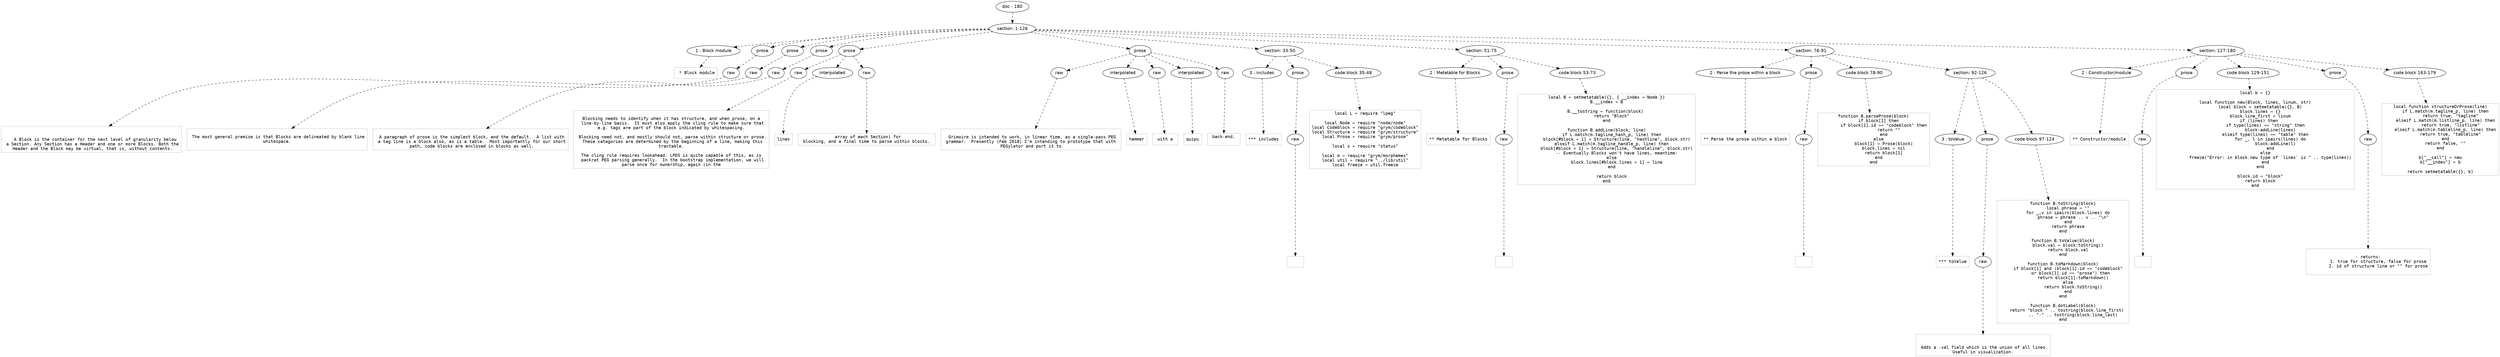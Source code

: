 digraph hierarchy {

node [fontname=Helvetica]
edge [style=dashed]

doc_0 [label="doc - 180"]


doc_0 -> { section_1}
{rank=same; section_1}

section_1 [label="section: 1-126"]


section_1 -> { header_2 prose_3 prose_4 prose_5 prose_6 prose_7 section_8 section_9 section_10 section_11}
{rank=same; header_2 prose_3 prose_4 prose_5 prose_6 prose_7 section_8 section_9 section_10 section_11}

header_2 [label="1 : Block module"]

prose_3 [label="prose"]

prose_4 [label="prose"]

prose_5 [label="prose"]

prose_6 [label="prose"]

prose_7 [label="prose"]

section_8 [label="section: 33-50"]

section_9 [label="section: 51-75"]

section_10 [label="section: 76-91"]

section_11 [label="section: 127-180"]


header_2 -> leaf_12
leaf_12  [color=Gray,shape=rectangle,fontname=Inconsolata,label=" * Block module"]
prose_3 -> { raw_13}
{rank=same; raw_13}

raw_13 [label="raw"]


raw_13 -> leaf_14
leaf_14  [color=Gray,shape=rectangle,fontname=Inconsolata,label="

   A Block is the container for the next level of granularity below
 a Section. Any Section has a Header and one or more Blocks. Both the
 Header and the Block may be virtual, that is, without contents.
"]
prose_4 -> { raw_15}
{rank=same; raw_15}

raw_15 [label="raw"]


raw_15 -> leaf_16
leaf_16  [color=Gray,shape=rectangle,fontname=Inconsolata,label="
 The most general premise is that Blocks are delineated by blank line
 whitespace. 

"]
prose_5 -> { raw_17}
{rank=same; raw_17}

raw_17 [label="raw"]


raw_17 -> leaf_18
leaf_18  [color=Gray,shape=rectangle,fontname=Inconsolata,label="
 A paragraph of prose is the simplest block, and the default.  A list with
 a tag line is a block also, as is a table.  Most importantly for our short
 path, code blocks are enclosed in blocks as well.
"]
prose_6 -> { raw_19 interpolated_20 raw_21}
{rank=same; raw_19 interpolated_20 raw_21}

raw_19 [label="raw"]

interpolated_20 [label="interpolated"]

raw_21 [label="raw"]


raw_19 -> leaf_22
leaf_22  [color=Gray,shape=rectangle,fontname=Inconsolata,label="
 Blocking needs to identify when it has structure, and when prose, on a 
 line-by-line basis.  It must also apply the cling rule to make sure that
 e.g. tags are part of the block indicated by whitespacing. 
 
 Blocking need not, and mostly should not, parse within structure or prose.
 These categories are determined by the beginning of a line, making this
 tractable. 
 
 The cling rule requires lookahead. LPEG is quite capable of this, as is 
 packrat PEG parsing generally.  In the bootstrap implementation, we will
 parse once for ownership, again (in the "]
interpolated_20 -> leaf_23
leaf_23  [color=Gray,shape=rectangle,fontname=Inconsolata,label="lines"]
raw_21 -> leaf_24
leaf_24  [color=Gray,shape=rectangle,fontname=Inconsolata,label=" array of each Section) for
 blocking, and a final time to parse within blocks. 
"]
prose_7 -> { raw_25 interpolated_26 raw_27 interpolated_28 raw_29}
{rank=same; raw_25 interpolated_26 raw_27 interpolated_28 raw_29}

raw_25 [label="raw"]

interpolated_26 [label="interpolated"]

raw_27 [label="raw"]

interpolated_28 [label="interpolated"]

raw_29 [label="raw"]


raw_25 -> leaf_30
leaf_30  [color=Gray,shape=rectangle,fontname=Inconsolata,label="
 Grimoire is intended to work, in linear time, as a single-pass PEG
 grammar.  Presently (Feb 2018) I'm intending to prototype that with 
 PEGylator and port it to "]
interpolated_26 -> leaf_31
leaf_31  [color=Gray,shape=rectangle,fontname=Inconsolata,label="hammer"]
raw_27 -> leaf_32
leaf_32  [color=Gray,shape=rectangle,fontname=Inconsolata,label=" with a "]
interpolated_28 -> leaf_33
leaf_33  [color=Gray,shape=rectangle,fontname=Inconsolata,label="quipu"]
raw_29 -> leaf_34
leaf_34  [color=Gray,shape=rectangle,fontname=Inconsolata,label=" back-end. 

"]
section_8 -> { header_35 prose_36 codeblock_37}
{rank=same; header_35 prose_36 codeblock_37}

header_35 [label="3 : includes"]

prose_36 [label="prose"]

codeblock_37 [label="code block 35-48"]


header_35 -> leaf_38
leaf_38  [color=Gray,shape=rectangle,fontname=Inconsolata,label="*** includes"]
prose_36 -> { raw_39}
{rank=same; raw_39}

raw_39 [label="raw"]


raw_39 -> leaf_40
leaf_40  [color=Gray,shape=rectangle,fontname=Inconsolata,label="
"]
codeblock_37 -> leaf_41
leaf_41  [color=Gray,shape=rectangle,fontname=Inconsolata,label="local L = require \"lpeg\"

local Node = require \"node/node\"
local Codeblock = require \"grym/codeblock\"
local Structure = require \"grym/structure\"
local Prose = require \"grym/prose\"

local s = require \"status\"

local m = require \"grym/morphemes\"
local util = require \"../lib/util\"
local freeze = util.freeze"]
section_9 -> { header_42 prose_43 codeblock_44}
{rank=same; header_42 prose_43 codeblock_44}

header_42 [label="2 : Metatable for Blocks"]

prose_43 [label="prose"]

codeblock_44 [label="code block 53-73"]


header_42 -> leaf_45
leaf_45  [color=Gray,shape=rectangle,fontname=Inconsolata,label="** Metatable for Blocks"]
prose_43 -> { raw_46}
{rank=same; raw_46}

raw_46 [label="raw"]


raw_46 -> leaf_47
leaf_47  [color=Gray,shape=rectangle,fontname=Inconsolata,label="
"]
codeblock_44 -> leaf_48
leaf_48  [color=Gray,shape=rectangle,fontname=Inconsolata,label="local B = setmetatable({}, { __index = Node })
B.__index = B

B.__tostring = function(block) 
    return \"Block\"
end

function B.addLine(block, line)
    if L.match(m.tagline_hash_p, line) then
        block[#block + 1] = Structure(line, \"hashline\", block.str)
    elseif L.match(m.tagline_handle_p, line) then
        block[#block + 1] = Structure(line, \"handleline\", block.str)
        -- Eventually Blocks won't have lines, meantime:
    else
        block.lines[#block.lines + 1] = line
    end

    return block
end"]
section_10 -> { header_49 prose_50 codeblock_51 section_52}
{rank=same; header_49 prose_50 codeblock_51 section_52}

header_49 [label="2 : Parse the prose within a block"]

prose_50 [label="prose"]

codeblock_51 [label="code block 78-90"]

section_52 [label="section: 92-126"]


header_49 -> leaf_53
leaf_53  [color=Gray,shape=rectangle,fontname=Inconsolata,label="** Parse the prose within a block"]
prose_50 -> { raw_54}
{rank=same; raw_54}

raw_54 [label="raw"]


raw_54 -> leaf_55
leaf_55  [color=Gray,shape=rectangle,fontname=Inconsolata,label="
"]
codeblock_51 -> leaf_56
leaf_56  [color=Gray,shape=rectangle,fontname=Inconsolata,label="function B.parseProse(block)
    if block[1] then
        if block[1].id == \"codeblock\" then
            return \"\"
        end
    else
        block[1] = Prose(block)
        block.lines = nil
        return block[1]
    end
end"]
section_52 -> { header_57 prose_58 codeblock_59}
{rank=same; header_57 prose_58 codeblock_59}

header_57 [label="3 : toValue"]

prose_58 [label="prose"]

codeblock_59 [label="code block 97-124"]


header_57 -> leaf_60
leaf_60  [color=Gray,shape=rectangle,fontname=Inconsolata,label="*** toValue"]
prose_58 -> { raw_61}
{rank=same; raw_61}

raw_61 [label="raw"]


raw_61 -> leaf_62
leaf_62  [color=Gray,shape=rectangle,fontname=Inconsolata,label="

 Adds a .val field which is the union of all lines.
 Useful in visualization. 
"]
codeblock_59 -> leaf_63
leaf_63  [color=Gray,shape=rectangle,fontname=Inconsolata,label="function B.toString(block)
    local phrase = \"\"
    for _,v in ipairs(block.lines) do
        phrase = phrase .. v .. \"\\n\"
    end
    return phrase
end

function B.toValue(block)
    block.val = block:toString()
    return block.val
end

function B.toMarkdown(block)
    if block[1] and (block[1].id == \"codeblock\"
      or block[1].id == \"prose\") then
        return block[1]:toMarkdown()
    else
        return block:toString()
    end
end

function B.dotLabel(block)
    return \"block \" .. tostring(block.line_first) 
        .. \"-\" .. tostring(block.line_last)
end"]
section_11 -> { header_64 prose_65 codeblock_66 prose_67 codeblock_68}
{rank=same; header_64 prose_65 codeblock_66 prose_67 codeblock_68}

header_64 [label="2 : Constructor/module"]

prose_65 [label="prose"]

codeblock_66 [label="code block 129-151"]

prose_67 [label="prose"]

codeblock_68 [label="code block 163-179"]


header_64 -> leaf_69
leaf_69  [color=Gray,shape=rectangle,fontname=Inconsolata,label="** Constructor/module"]
prose_65 -> { raw_70}
{rank=same; raw_70}

raw_70 [label="raw"]


raw_70 -> leaf_71
leaf_71  [color=Gray,shape=rectangle,fontname=Inconsolata,label="
"]
codeblock_66 -> leaf_72
leaf_72  [color=Gray,shape=rectangle,fontname=Inconsolata,label="local b = {}

local function new(Block, lines, linum, str)
    local block = setmetatable({}, B)
    block.lines = {}
    block.line_first = linum
    if (lines) then 
        if type(lines) == \"string\" then
            block:addLine(lines)
        elseif type(lines) == \"table\" then
            for _, l in ipairs(lines) do
                block:addLine(l)
            end
        else
            freeze(\"Error: in block.new type of `lines` is \" .. type(lines))
        end
    end

    block.id = \"block\"
    return block
end"]
prose_67 -> { raw_73}
{rank=same; raw_73}

raw_73 [label="raw"]


raw_73 -> leaf_74
leaf_74  [color=Gray,shape=rectangle,fontname=Inconsolata,label="
 - returns: 
        1. true for structure, false for prose
        2. id of structure line or \"\" for prose

"]
codeblock_68 -> leaf_75
leaf_75  [color=Gray,shape=rectangle,fontname=Inconsolata,label="local function structureOrProse(line)
    if L.match(m.tagline_p, line) then
        return true, \"tagline\"
    elseif L.match(m.listline_p, line) then
        return true, \"listline\"
    elseif L.match(m.tableline_p, line) then
        return true, \"tableline\"
    end
    return false, \"\"
end

b[\"__call\"] = new
b[\"__index\"] = b

return setmetatable({}, b)"]

}
